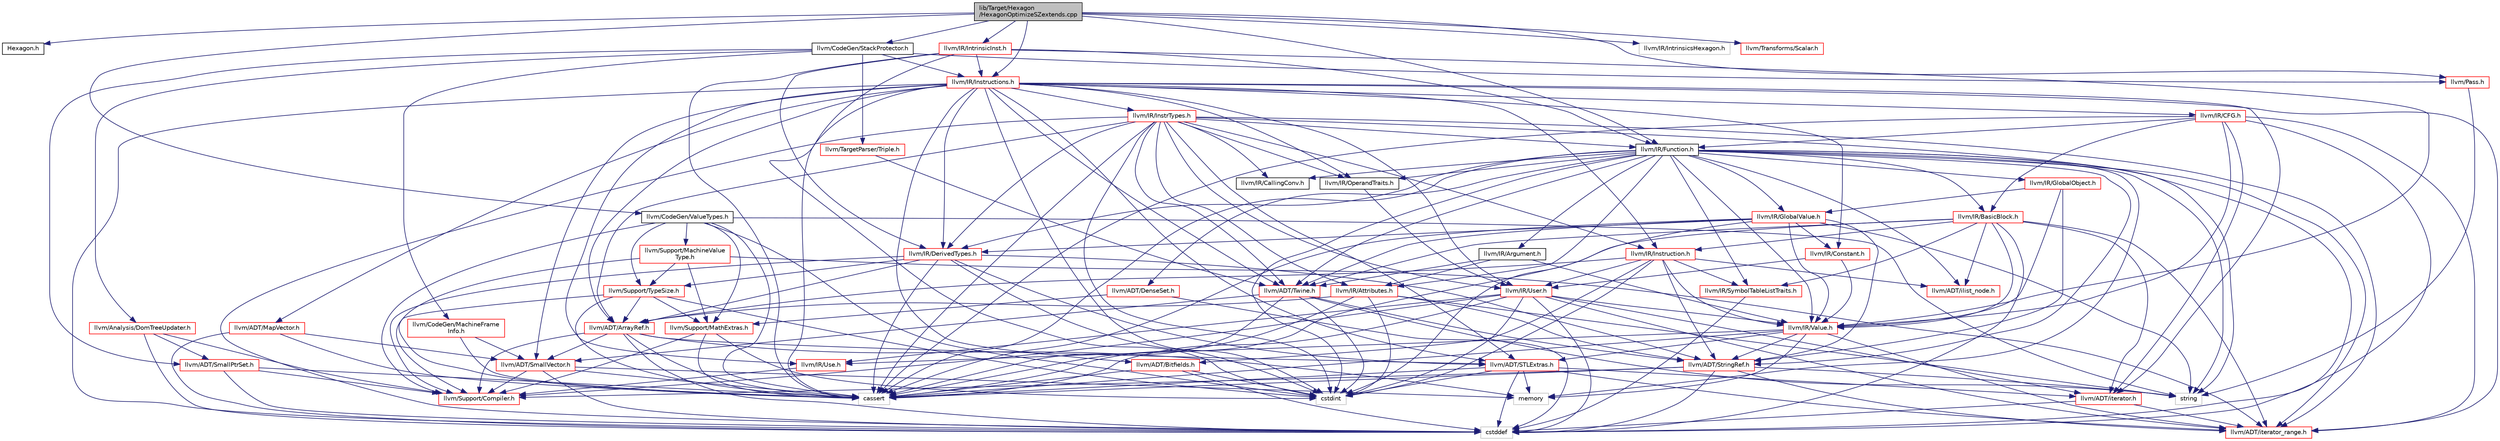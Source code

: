 digraph "lib/Target/Hexagon/HexagonOptimizeSZextends.cpp"
{
 // LATEX_PDF_SIZE
  bgcolor="transparent";
  edge [fontname="Helvetica",fontsize="10",labelfontname="Helvetica",labelfontsize="10"];
  node [fontname="Helvetica",fontsize="10",shape=record];
  Node1 [label="lib/Target/Hexagon\l/HexagonOptimizeSZextends.cpp",height=0.2,width=0.4,color="black", fillcolor="grey75", style="filled", fontcolor="black",tooltip=" "];
  Node1 -> Node2 [color="midnightblue",fontsize="10",style="solid",fontname="Helvetica"];
  Node2 [label="Hexagon.h",height=0.2,width=0.4,color="black",URL="$Hexagon_8h.html",tooltip=" "];
  Node1 -> Node3 [color="midnightblue",fontsize="10",style="solid",fontname="Helvetica"];
  Node3 [label="llvm/CodeGen/StackProtector.h",height=0.2,width=0.4,color="black",URL="$StackProtector_8h.html",tooltip=" "];
  Node3 -> Node4 [color="midnightblue",fontsize="10",style="solid",fontname="Helvetica"];
  Node4 [label="llvm/ADT/SmallPtrSet.h",height=0.2,width=0.4,color="red",URL="$SmallPtrSet_8h.html",tooltip=" "];
  Node4 -> Node8 [color="midnightblue",fontsize="10",style="solid",fontname="Helvetica"];
  Node8 [label="llvm/Support/Compiler.h",height=0.2,width=0.4,color="red",URL="$Compiler_8h.html",tooltip=" "];
  Node4 -> Node18 [color="midnightblue",fontsize="10",style="solid",fontname="Helvetica"];
  Node18 [label="cassert",height=0.2,width=0.4,color="grey75",tooltip=" "];
  Node4 -> Node22 [color="midnightblue",fontsize="10",style="solid",fontname="Helvetica"];
  Node22 [label="cstddef",height=0.2,width=0.4,color="grey75",tooltip=" "];
  Node3 -> Node27 [color="midnightblue",fontsize="10",style="solid",fontname="Helvetica"];
  Node27 [label="llvm/Analysis/DomTreeUpdater.h",height=0.2,width=0.4,color="red",URL="$DomTreeUpdater_8h.html",tooltip=" "];
  Node27 -> Node4 [color="midnightblue",fontsize="10",style="solid",fontname="Helvetica"];
  Node27 -> Node8 [color="midnightblue",fontsize="10",style="solid",fontname="Helvetica"];
  Node27 -> Node22 [color="midnightblue",fontsize="10",style="solid",fontname="Helvetica"];
  Node3 -> Node164 [color="midnightblue",fontsize="10",style="solid",fontname="Helvetica"];
  Node164 [label="llvm/CodeGen/MachineFrame\lInfo.h",height=0.2,width=0.4,color="red",URL="$MachineFrameInfo_8h.html",tooltip=" "];
  Node164 -> Node43 [color="midnightblue",fontsize="10",style="solid",fontname="Helvetica"];
  Node43 [label="llvm/ADT/SmallVector.h",height=0.2,width=0.4,color="red",URL="$SmallVector_8h.html",tooltip=" "];
  Node43 -> Node8 [color="midnightblue",fontsize="10",style="solid",fontname="Helvetica"];
  Node43 -> Node18 [color="midnightblue",fontsize="10",style="solid",fontname="Helvetica"];
  Node43 -> Node22 [color="midnightblue",fontsize="10",style="solid",fontname="Helvetica"];
  Node43 -> Node45 [color="midnightblue",fontsize="10",style="solid",fontname="Helvetica"];
  Node45 [label="memory",height=0.2,width=0.4,color="grey75",tooltip=" "];
  Node164 -> Node18 [color="midnightblue",fontsize="10",style="solid",fontname="Helvetica"];
  Node3 -> Node201 [color="midnightblue",fontsize="10",style="solid",fontname="Helvetica"];
  Node201 [label="llvm/IR/Instructions.h",height=0.2,width=0.4,color="red",URL="$Instructions_8h.html",tooltip=" "];
  Node201 -> Node35 [color="midnightblue",fontsize="10",style="solid",fontname="Helvetica"];
  Node35 [label="llvm/ADT/ArrayRef.h",height=0.2,width=0.4,color="red",URL="$ArrayRef_8h.html",tooltip=" "];
  Node35 -> Node43 [color="midnightblue",fontsize="10",style="solid",fontname="Helvetica"];
  Node35 -> Node47 [color="midnightblue",fontsize="10",style="solid",fontname="Helvetica"];
  Node47 [label="llvm/ADT/STLExtras.h",height=0.2,width=0.4,color="red",URL="$STLExtras_8h.html",tooltip=" "];
  Node47 -> Node51 [color="midnightblue",fontsize="10",style="solid",fontname="Helvetica"];
  Node51 [label="llvm/ADT/iterator.h",height=0.2,width=0.4,color="red",URL="$iterator_8h.html",tooltip=" "];
  Node51 -> Node52 [color="midnightblue",fontsize="10",style="solid",fontname="Helvetica"];
  Node52 [label="llvm/ADT/iterator_range.h",height=0.2,width=0.4,color="red",URL="$iterator__range_8h.html",tooltip=" "];
  Node51 -> Node22 [color="midnightblue",fontsize="10",style="solid",fontname="Helvetica"];
  Node47 -> Node52 [color="midnightblue",fontsize="10",style="solid",fontname="Helvetica"];
  Node47 -> Node18 [color="midnightblue",fontsize="10",style="solid",fontname="Helvetica"];
  Node47 -> Node22 [color="midnightblue",fontsize="10",style="solid",fontname="Helvetica"];
  Node47 -> Node7 [color="midnightblue",fontsize="10",style="solid",fontname="Helvetica"];
  Node7 [label="cstdint",height=0.2,width=0.4,color="grey75",tooltip=" "];
  Node47 -> Node45 [color="midnightblue",fontsize="10",style="solid",fontname="Helvetica"];
  Node35 -> Node8 [color="midnightblue",fontsize="10",style="solid",fontname="Helvetica"];
  Node35 -> Node18 [color="midnightblue",fontsize="10",style="solid",fontname="Helvetica"];
  Node35 -> Node22 [color="midnightblue",fontsize="10",style="solid",fontname="Helvetica"];
  Node35 -> Node45 [color="midnightblue",fontsize="10",style="solid",fontname="Helvetica"];
  Node201 -> Node77 [color="midnightblue",fontsize="10",style="solid",fontname="Helvetica"];
  Node77 [label="llvm/ADT/Bitfields.h",height=0.2,width=0.4,color="red",URL="$Bitfields_8h.html",tooltip=" "];
  Node77 -> Node18 [color="midnightblue",fontsize="10",style="solid",fontname="Helvetica"];
  Node77 -> Node22 [color="midnightblue",fontsize="10",style="solid",fontname="Helvetica"];
  Node77 -> Node7 [color="midnightblue",fontsize="10",style="solid",fontname="Helvetica"];
  Node201 -> Node202 [color="midnightblue",fontsize="10",style="solid",fontname="Helvetica"];
  Node202 [label="llvm/ADT/MapVector.h",height=0.2,width=0.4,color="red",URL="$MapVector_8h.html",tooltip=" "];
  Node202 -> Node43 [color="midnightblue",fontsize="10",style="solid",fontname="Helvetica"];
  Node202 -> Node18 [color="midnightblue",fontsize="10",style="solid",fontname="Helvetica"];
  Node202 -> Node22 [color="midnightblue",fontsize="10",style="solid",fontname="Helvetica"];
  Node201 -> Node47 [color="midnightblue",fontsize="10",style="solid",fontname="Helvetica"];
  Node201 -> Node43 [color="midnightblue",fontsize="10",style="solid",fontname="Helvetica"];
  Node201 -> Node63 [color="midnightblue",fontsize="10",style="solid",fontname="Helvetica"];
  Node63 [label="llvm/ADT/Twine.h",height=0.2,width=0.4,color="red",URL="$Twine_8h.html",tooltip=" "];
  Node63 -> Node43 [color="midnightblue",fontsize="10",style="solid",fontname="Helvetica"];
  Node63 -> Node64 [color="midnightblue",fontsize="10",style="solid",fontname="Helvetica"];
  Node64 [label="llvm/ADT/StringRef.h",height=0.2,width=0.4,color="red",URL="$StringRef_8h.html",tooltip=" "];
  Node64 -> Node52 [color="midnightblue",fontsize="10",style="solid",fontname="Helvetica"];
  Node64 -> Node8 [color="midnightblue",fontsize="10",style="solid",fontname="Helvetica"];
  Node64 -> Node18 [color="midnightblue",fontsize="10",style="solid",fontname="Helvetica"];
  Node64 -> Node22 [color="midnightblue",fontsize="10",style="solid",fontname="Helvetica"];
  Node64 -> Node41 [color="midnightblue",fontsize="10",style="solid",fontname="Helvetica"];
  Node41 [label="string",height=0.2,width=0.4,color="grey75",tooltip=" "];
  Node63 -> Node18 [color="midnightblue",fontsize="10",style="solid",fontname="Helvetica"];
  Node63 -> Node7 [color="midnightblue",fontsize="10",style="solid",fontname="Helvetica"];
  Node63 -> Node41 [color="midnightblue",fontsize="10",style="solid",fontname="Helvetica"];
  Node201 -> Node51 [color="midnightblue",fontsize="10",style="solid",fontname="Helvetica"];
  Node201 -> Node52 [color="midnightblue",fontsize="10",style="solid",fontname="Helvetica"];
  Node201 -> Node97 [color="midnightblue",fontsize="10",style="solid",fontname="Helvetica"];
  Node97 [label="llvm/IR/CFG.h",height=0.2,width=0.4,color="red",URL="$IR_2CFG_8h.html",tooltip=" "];
  Node97 -> Node51 [color="midnightblue",fontsize="10",style="solid",fontname="Helvetica"];
  Node97 -> Node52 [color="midnightblue",fontsize="10",style="solid",fontname="Helvetica"];
  Node97 -> Node70 [color="midnightblue",fontsize="10",style="solid",fontname="Helvetica"];
  Node70 [label="llvm/IR/BasicBlock.h",height=0.2,width=0.4,color="red",URL="$BasicBlock_8h.html",tooltip=" "];
  Node70 -> Node63 [color="midnightblue",fontsize="10",style="solid",fontname="Helvetica"];
  Node70 -> Node67 [color="midnightblue",fontsize="10",style="solid",fontname="Helvetica"];
  Node67 [label="llvm/ADT/ilist_node.h",height=0.2,width=0.4,color="red",URL="$ilist__node_8h.html",tooltip=" "];
  Node70 -> Node51 [color="midnightblue",fontsize="10",style="solid",fontname="Helvetica"];
  Node70 -> Node52 [color="midnightblue",fontsize="10",style="solid",fontname="Helvetica"];
  Node70 -> Node76 [color="midnightblue",fontsize="10",style="solid",fontname="Helvetica"];
  Node76 [label="llvm/IR/Instruction.h",height=0.2,width=0.4,color="red",URL="$IR_2Instruction_8h.html",tooltip=" "];
  Node76 -> Node35 [color="midnightblue",fontsize="10",style="solid",fontname="Helvetica"];
  Node76 -> Node77 [color="midnightblue",fontsize="10",style="solid",fontname="Helvetica"];
  Node76 -> Node64 [color="midnightblue",fontsize="10",style="solid",fontname="Helvetica"];
  Node76 -> Node67 [color="midnightblue",fontsize="10",style="solid",fontname="Helvetica"];
  Node76 -> Node94 [color="midnightblue",fontsize="10",style="solid",fontname="Helvetica"];
  Node94 [label="llvm/IR/SymbolTableListTraits.h",height=0.2,width=0.4,color="red",URL="$SymbolTableListTraits_8h.html",tooltip=" "];
  Node94 -> Node22 [color="midnightblue",fontsize="10",style="solid",fontname="Helvetica"];
  Node76 -> Node84 [color="midnightblue",fontsize="10",style="solid",fontname="Helvetica"];
  Node84 [label="llvm/IR/User.h",height=0.2,width=0.4,color="red",URL="$User_8h.html",tooltip=" "];
  Node84 -> Node51 [color="midnightblue",fontsize="10",style="solid",fontname="Helvetica"];
  Node84 -> Node52 [color="midnightblue",fontsize="10",style="solid",fontname="Helvetica"];
  Node84 -> Node85 [color="midnightblue",fontsize="10",style="solid",fontname="Helvetica"];
  Node85 [label="llvm/IR/Use.h",height=0.2,width=0.4,color="red",URL="$Use_8h.html",tooltip=" "];
  Node85 -> Node8 [color="midnightblue",fontsize="10",style="solid",fontname="Helvetica"];
  Node84 -> Node87 [color="midnightblue",fontsize="10",style="solid",fontname="Helvetica"];
  Node87 [label="llvm/IR/Value.h",height=0.2,width=0.4,color="red",URL="$Value_8h.html",tooltip=" "];
  Node87 -> Node47 [color="midnightblue",fontsize="10",style="solid",fontname="Helvetica"];
  Node87 -> Node64 [color="midnightblue",fontsize="10",style="solid",fontname="Helvetica"];
  Node87 -> Node52 [color="midnightblue",fontsize="10",style="solid",fontname="Helvetica"];
  Node87 -> Node85 [color="midnightblue",fontsize="10",style="solid",fontname="Helvetica"];
  Node87 -> Node18 [color="midnightblue",fontsize="10",style="solid",fontname="Helvetica"];
  Node87 -> Node45 [color="midnightblue",fontsize="10",style="solid",fontname="Helvetica"];
  Node84 -> Node8 [color="midnightblue",fontsize="10",style="solid",fontname="Helvetica"];
  Node84 -> Node18 [color="midnightblue",fontsize="10",style="solid",fontname="Helvetica"];
  Node84 -> Node22 [color="midnightblue",fontsize="10",style="solid",fontname="Helvetica"];
  Node84 -> Node7 [color="midnightblue",fontsize="10",style="solid",fontname="Helvetica"];
  Node76 -> Node87 [color="midnightblue",fontsize="10",style="solid",fontname="Helvetica"];
  Node76 -> Node7 [color="midnightblue",fontsize="10",style="solid",fontname="Helvetica"];
  Node70 -> Node94 [color="midnightblue",fontsize="10",style="solid",fontname="Helvetica"];
  Node70 -> Node87 [color="midnightblue",fontsize="10",style="solid",fontname="Helvetica"];
  Node70 -> Node18 [color="midnightblue",fontsize="10",style="solid",fontname="Helvetica"];
  Node70 -> Node22 [color="midnightblue",fontsize="10",style="solid",fontname="Helvetica"];
  Node97 -> Node98 [color="midnightblue",fontsize="10",style="solid",fontname="Helvetica"];
  Node98 [label="llvm/IR/Function.h",height=0.2,width=0.4,color="black",URL="$Function_8h.html",tooltip=" "];
  Node98 -> Node99 [color="midnightblue",fontsize="10",style="solid",fontname="Helvetica"];
  Node99 [label="llvm/ADT/DenseSet.h",height=0.2,width=0.4,color="red",URL="$DenseSet_8h.html",tooltip=" "];
  Node99 -> Node30 [color="midnightblue",fontsize="10",style="solid",fontname="Helvetica"];
  Node30 [label="llvm/Support/MathExtras.h",height=0.2,width=0.4,color="red",URL="$MathExtras_8h.html",tooltip=" "];
  Node30 -> Node8 [color="midnightblue",fontsize="10",style="solid",fontname="Helvetica"];
  Node30 -> Node18 [color="midnightblue",fontsize="10",style="solid",fontname="Helvetica"];
  Node30 -> Node7 [color="midnightblue",fontsize="10",style="solid",fontname="Helvetica"];
  Node99 -> Node22 [color="midnightblue",fontsize="10",style="solid",fontname="Helvetica"];
  Node98 -> Node64 [color="midnightblue",fontsize="10",style="solid",fontname="Helvetica"];
  Node98 -> Node63 [color="midnightblue",fontsize="10",style="solid",fontname="Helvetica"];
  Node98 -> Node67 [color="midnightblue",fontsize="10",style="solid",fontname="Helvetica"];
  Node98 -> Node52 [color="midnightblue",fontsize="10",style="solid",fontname="Helvetica"];
  Node98 -> Node100 [color="midnightblue",fontsize="10",style="solid",fontname="Helvetica"];
  Node100 [label="llvm/IR/Argument.h",height=0.2,width=0.4,color="black",URL="$Argument_8h.html",tooltip=" "];
  Node100 -> Node63 [color="midnightblue",fontsize="10",style="solid",fontname="Helvetica"];
  Node100 -> Node101 [color="midnightblue",fontsize="10",style="solid",fontname="Helvetica"];
  Node101 [label="llvm/IR/Attributes.h",height=0.2,width=0.4,color="red",URL="$Attributes_8h.html",tooltip=" "];
  Node101 -> Node35 [color="midnightblue",fontsize="10",style="solid",fontname="Helvetica"];
  Node101 -> Node64 [color="midnightblue",fontsize="10",style="solid",fontname="Helvetica"];
  Node101 -> Node18 [color="midnightblue",fontsize="10",style="solid",fontname="Helvetica"];
  Node101 -> Node7 [color="midnightblue",fontsize="10",style="solid",fontname="Helvetica"];
  Node101 -> Node41 [color="midnightblue",fontsize="10",style="solid",fontname="Helvetica"];
  Node100 -> Node87 [color="midnightblue",fontsize="10",style="solid",fontname="Helvetica"];
  Node98 -> Node101 [color="midnightblue",fontsize="10",style="solid",fontname="Helvetica"];
  Node98 -> Node70 [color="midnightblue",fontsize="10",style="solid",fontname="Helvetica"];
  Node98 -> Node108 [color="midnightblue",fontsize="10",style="solid",fontname="Helvetica"];
  Node108 [label="llvm/IR/CallingConv.h",height=0.2,width=0.4,color="black",URL="$CallingConv_8h.html",tooltip=" "];
  Node98 -> Node109 [color="midnightblue",fontsize="10",style="solid",fontname="Helvetica"];
  Node109 [label="llvm/IR/DerivedTypes.h",height=0.2,width=0.4,color="red",URL="$DerivedTypes_8h.html",tooltip=" "];
  Node109 -> Node35 [color="midnightblue",fontsize="10",style="solid",fontname="Helvetica"];
  Node109 -> Node47 [color="midnightblue",fontsize="10",style="solid",fontname="Helvetica"];
  Node109 -> Node64 [color="midnightblue",fontsize="10",style="solid",fontname="Helvetica"];
  Node109 -> Node8 [color="midnightblue",fontsize="10",style="solid",fontname="Helvetica"];
  Node109 -> Node111 [color="midnightblue",fontsize="10",style="solid",fontname="Helvetica"];
  Node111 [label="llvm/Support/TypeSize.h",height=0.2,width=0.4,color="red",URL="$TypeSize_8h.html",tooltip=" "];
  Node111 -> Node35 [color="midnightblue",fontsize="10",style="solid",fontname="Helvetica"];
  Node111 -> Node8 [color="midnightblue",fontsize="10",style="solid",fontname="Helvetica"];
  Node111 -> Node30 [color="midnightblue",fontsize="10",style="solid",fontname="Helvetica"];
  Node111 -> Node18 [color="midnightblue",fontsize="10",style="solid",fontname="Helvetica"];
  Node111 -> Node7 [color="midnightblue",fontsize="10",style="solid",fontname="Helvetica"];
  Node109 -> Node18 [color="midnightblue",fontsize="10",style="solid",fontname="Helvetica"];
  Node109 -> Node7 [color="midnightblue",fontsize="10",style="solid",fontname="Helvetica"];
  Node98 -> Node114 [color="midnightblue",fontsize="10",style="solid",fontname="Helvetica"];
  Node114 [label="llvm/IR/GlobalObject.h",height=0.2,width=0.4,color="red",URL="$GlobalObject_8h.html",tooltip=" "];
  Node114 -> Node64 [color="midnightblue",fontsize="10",style="solid",fontname="Helvetica"];
  Node114 -> Node115 [color="midnightblue",fontsize="10",style="solid",fontname="Helvetica"];
  Node115 [label="llvm/IR/GlobalValue.h",height=0.2,width=0.4,color="red",URL="$GlobalValue_8h.html",tooltip=" "];
  Node115 -> Node64 [color="midnightblue",fontsize="10",style="solid",fontname="Helvetica"];
  Node115 -> Node63 [color="midnightblue",fontsize="10",style="solid",fontname="Helvetica"];
  Node115 -> Node83 [color="midnightblue",fontsize="10",style="solid",fontname="Helvetica"];
  Node83 [label="llvm/IR/Constant.h",height=0.2,width=0.4,color="red",URL="$Constant_8h.html",tooltip=" "];
  Node83 -> Node84 [color="midnightblue",fontsize="10",style="solid",fontname="Helvetica"];
  Node83 -> Node87 [color="midnightblue",fontsize="10",style="solid",fontname="Helvetica"];
  Node115 -> Node109 [color="midnightblue",fontsize="10",style="solid",fontname="Helvetica"];
  Node115 -> Node87 [color="midnightblue",fontsize="10",style="solid",fontname="Helvetica"];
  Node115 -> Node18 [color="midnightblue",fontsize="10",style="solid",fontname="Helvetica"];
  Node115 -> Node7 [color="midnightblue",fontsize="10",style="solid",fontname="Helvetica"];
  Node115 -> Node41 [color="midnightblue",fontsize="10",style="solid",fontname="Helvetica"];
  Node114 -> Node87 [color="midnightblue",fontsize="10",style="solid",fontname="Helvetica"];
  Node98 -> Node115 [color="midnightblue",fontsize="10",style="solid",fontname="Helvetica"];
  Node98 -> Node118 [color="midnightblue",fontsize="10",style="solid",fontname="Helvetica"];
  Node118 [label="llvm/IR/OperandTraits.h",height=0.2,width=0.4,color="black",URL="$OperandTraits_8h.html",tooltip=" "];
  Node118 -> Node84 [color="midnightblue",fontsize="10",style="solid",fontname="Helvetica"];
  Node98 -> Node94 [color="midnightblue",fontsize="10",style="solid",fontname="Helvetica"];
  Node98 -> Node87 [color="midnightblue",fontsize="10",style="solid",fontname="Helvetica"];
  Node98 -> Node18 [color="midnightblue",fontsize="10",style="solid",fontname="Helvetica"];
  Node98 -> Node22 [color="midnightblue",fontsize="10",style="solid",fontname="Helvetica"];
  Node98 -> Node7 [color="midnightblue",fontsize="10",style="solid",fontname="Helvetica"];
  Node98 -> Node45 [color="midnightblue",fontsize="10",style="solid",fontname="Helvetica"];
  Node98 -> Node41 [color="midnightblue",fontsize="10",style="solid",fontname="Helvetica"];
  Node97 -> Node87 [color="midnightblue",fontsize="10",style="solid",fontname="Helvetica"];
  Node97 -> Node18 [color="midnightblue",fontsize="10",style="solid",fontname="Helvetica"];
  Node97 -> Node22 [color="midnightblue",fontsize="10",style="solid",fontname="Helvetica"];
  Node201 -> Node83 [color="midnightblue",fontsize="10",style="solid",fontname="Helvetica"];
  Node201 -> Node109 [color="midnightblue",fontsize="10",style="solid",fontname="Helvetica"];
  Node201 -> Node203 [color="midnightblue",fontsize="10",style="solid",fontname="Helvetica"];
  Node203 [label="llvm/IR/InstrTypes.h",height=0.2,width=0.4,color="red",URL="$InstrTypes_8h.html",tooltip=" "];
  Node203 -> Node35 [color="midnightblue",fontsize="10",style="solid",fontname="Helvetica"];
  Node203 -> Node47 [color="midnightblue",fontsize="10",style="solid",fontname="Helvetica"];
  Node203 -> Node63 [color="midnightblue",fontsize="10",style="solid",fontname="Helvetica"];
  Node203 -> Node52 [color="midnightblue",fontsize="10",style="solid",fontname="Helvetica"];
  Node203 -> Node101 [color="midnightblue",fontsize="10",style="solid",fontname="Helvetica"];
  Node203 -> Node108 [color="midnightblue",fontsize="10",style="solid",fontname="Helvetica"];
  Node203 -> Node109 [color="midnightblue",fontsize="10",style="solid",fontname="Helvetica"];
  Node203 -> Node98 [color="midnightblue",fontsize="10",style="solid",fontname="Helvetica"];
  Node203 -> Node76 [color="midnightblue",fontsize="10",style="solid",fontname="Helvetica"];
  Node203 -> Node118 [color="midnightblue",fontsize="10",style="solid",fontname="Helvetica"];
  Node203 -> Node84 [color="midnightblue",fontsize="10",style="solid",fontname="Helvetica"];
  Node203 -> Node18 [color="midnightblue",fontsize="10",style="solid",fontname="Helvetica"];
  Node203 -> Node22 [color="midnightblue",fontsize="10",style="solid",fontname="Helvetica"];
  Node203 -> Node7 [color="midnightblue",fontsize="10",style="solid",fontname="Helvetica"];
  Node203 -> Node41 [color="midnightblue",fontsize="10",style="solid",fontname="Helvetica"];
  Node201 -> Node76 [color="midnightblue",fontsize="10",style="solid",fontname="Helvetica"];
  Node201 -> Node118 [color="midnightblue",fontsize="10",style="solid",fontname="Helvetica"];
  Node201 -> Node85 [color="midnightblue",fontsize="10",style="solid",fontname="Helvetica"];
  Node201 -> Node84 [color="midnightblue",fontsize="10",style="solid",fontname="Helvetica"];
  Node201 -> Node18 [color="midnightblue",fontsize="10",style="solid",fontname="Helvetica"];
  Node201 -> Node22 [color="midnightblue",fontsize="10",style="solid",fontname="Helvetica"];
  Node201 -> Node7 [color="midnightblue",fontsize="10",style="solid",fontname="Helvetica"];
  Node3 -> Node147 [color="midnightblue",fontsize="10",style="solid",fontname="Helvetica"];
  Node147 [label="llvm/Pass.h",height=0.2,width=0.4,color="red",URL="$Pass_8h.html",tooltip=" "];
  Node147 -> Node41 [color="midnightblue",fontsize="10",style="solid",fontname="Helvetica"];
  Node3 -> Node204 [color="midnightblue",fontsize="10",style="solid",fontname="Helvetica"];
  Node204 [label="llvm/TargetParser/Triple.h",height=0.2,width=0.4,color="red",URL="$Triple_8h.html",tooltip=" "];
  Node204 -> Node63 [color="midnightblue",fontsize="10",style="solid",fontname="Helvetica"];
  Node1 -> Node206 [color="midnightblue",fontsize="10",style="solid",fontname="Helvetica"];
  Node206 [label="llvm/CodeGen/ValueTypes.h",height=0.2,width=0.4,color="black",URL="$ValueTypes_8h.html",tooltip=" "];
  Node206 -> Node8 [color="midnightblue",fontsize="10",style="solid",fontname="Helvetica"];
  Node206 -> Node179 [color="midnightblue",fontsize="10",style="solid",fontname="Helvetica"];
  Node179 [label="llvm/Support/MachineValue\lType.h",height=0.2,width=0.4,color="red",URL="$MachineValueType_8h.html",tooltip=" "];
  Node179 -> Node52 [color="midnightblue",fontsize="10",style="solid",fontname="Helvetica"];
  Node179 -> Node30 [color="midnightblue",fontsize="10",style="solid",fontname="Helvetica"];
  Node179 -> Node111 [color="midnightblue",fontsize="10",style="solid",fontname="Helvetica"];
  Node179 -> Node18 [color="midnightblue",fontsize="10",style="solid",fontname="Helvetica"];
  Node206 -> Node30 [color="midnightblue",fontsize="10",style="solid",fontname="Helvetica"];
  Node206 -> Node111 [color="midnightblue",fontsize="10",style="solid",fontname="Helvetica"];
  Node206 -> Node18 [color="midnightblue",fontsize="10",style="solid",fontname="Helvetica"];
  Node206 -> Node7 [color="midnightblue",fontsize="10",style="solid",fontname="Helvetica"];
  Node206 -> Node41 [color="midnightblue",fontsize="10",style="solid",fontname="Helvetica"];
  Node1 -> Node98 [color="midnightblue",fontsize="10",style="solid",fontname="Helvetica"];
  Node1 -> Node201 [color="midnightblue",fontsize="10",style="solid",fontname="Helvetica"];
  Node1 -> Node207 [color="midnightblue",fontsize="10",style="solid",fontname="Helvetica"];
  Node207 [label="llvm/IR/IntrinsicInst.h",height=0.2,width=0.4,color="red",URL="$IntrinsicInst_8h.html",tooltip=" "];
  Node207 -> Node109 [color="midnightblue",fontsize="10",style="solid",fontname="Helvetica"];
  Node207 -> Node98 [color="midnightblue",fontsize="10",style="solid",fontname="Helvetica"];
  Node207 -> Node201 [color="midnightblue",fontsize="10",style="solid",fontname="Helvetica"];
  Node207 -> Node87 [color="midnightblue",fontsize="10",style="solid",fontname="Helvetica"];
  Node207 -> Node18 [color="midnightblue",fontsize="10",style="solid",fontname="Helvetica"];
  Node207 -> Node7 [color="midnightblue",fontsize="10",style="solid",fontname="Helvetica"];
  Node1 -> Node222 [color="midnightblue",fontsize="10",style="solid",fontname="Helvetica"];
  Node222 [label="llvm/IR/IntrinsicsHexagon.h",height=0.2,width=0.4,color="grey75",tooltip=" "];
  Node1 -> Node147 [color="midnightblue",fontsize="10",style="solid",fontname="Helvetica"];
  Node1 -> Node223 [color="midnightblue",fontsize="10",style="solid",fontname="Helvetica"];
  Node223 [label="llvm/Transforms/Scalar.h",height=0.2,width=0.4,color="red",URL="$Transforms_2Scalar_8h.html",tooltip=" "];
}
